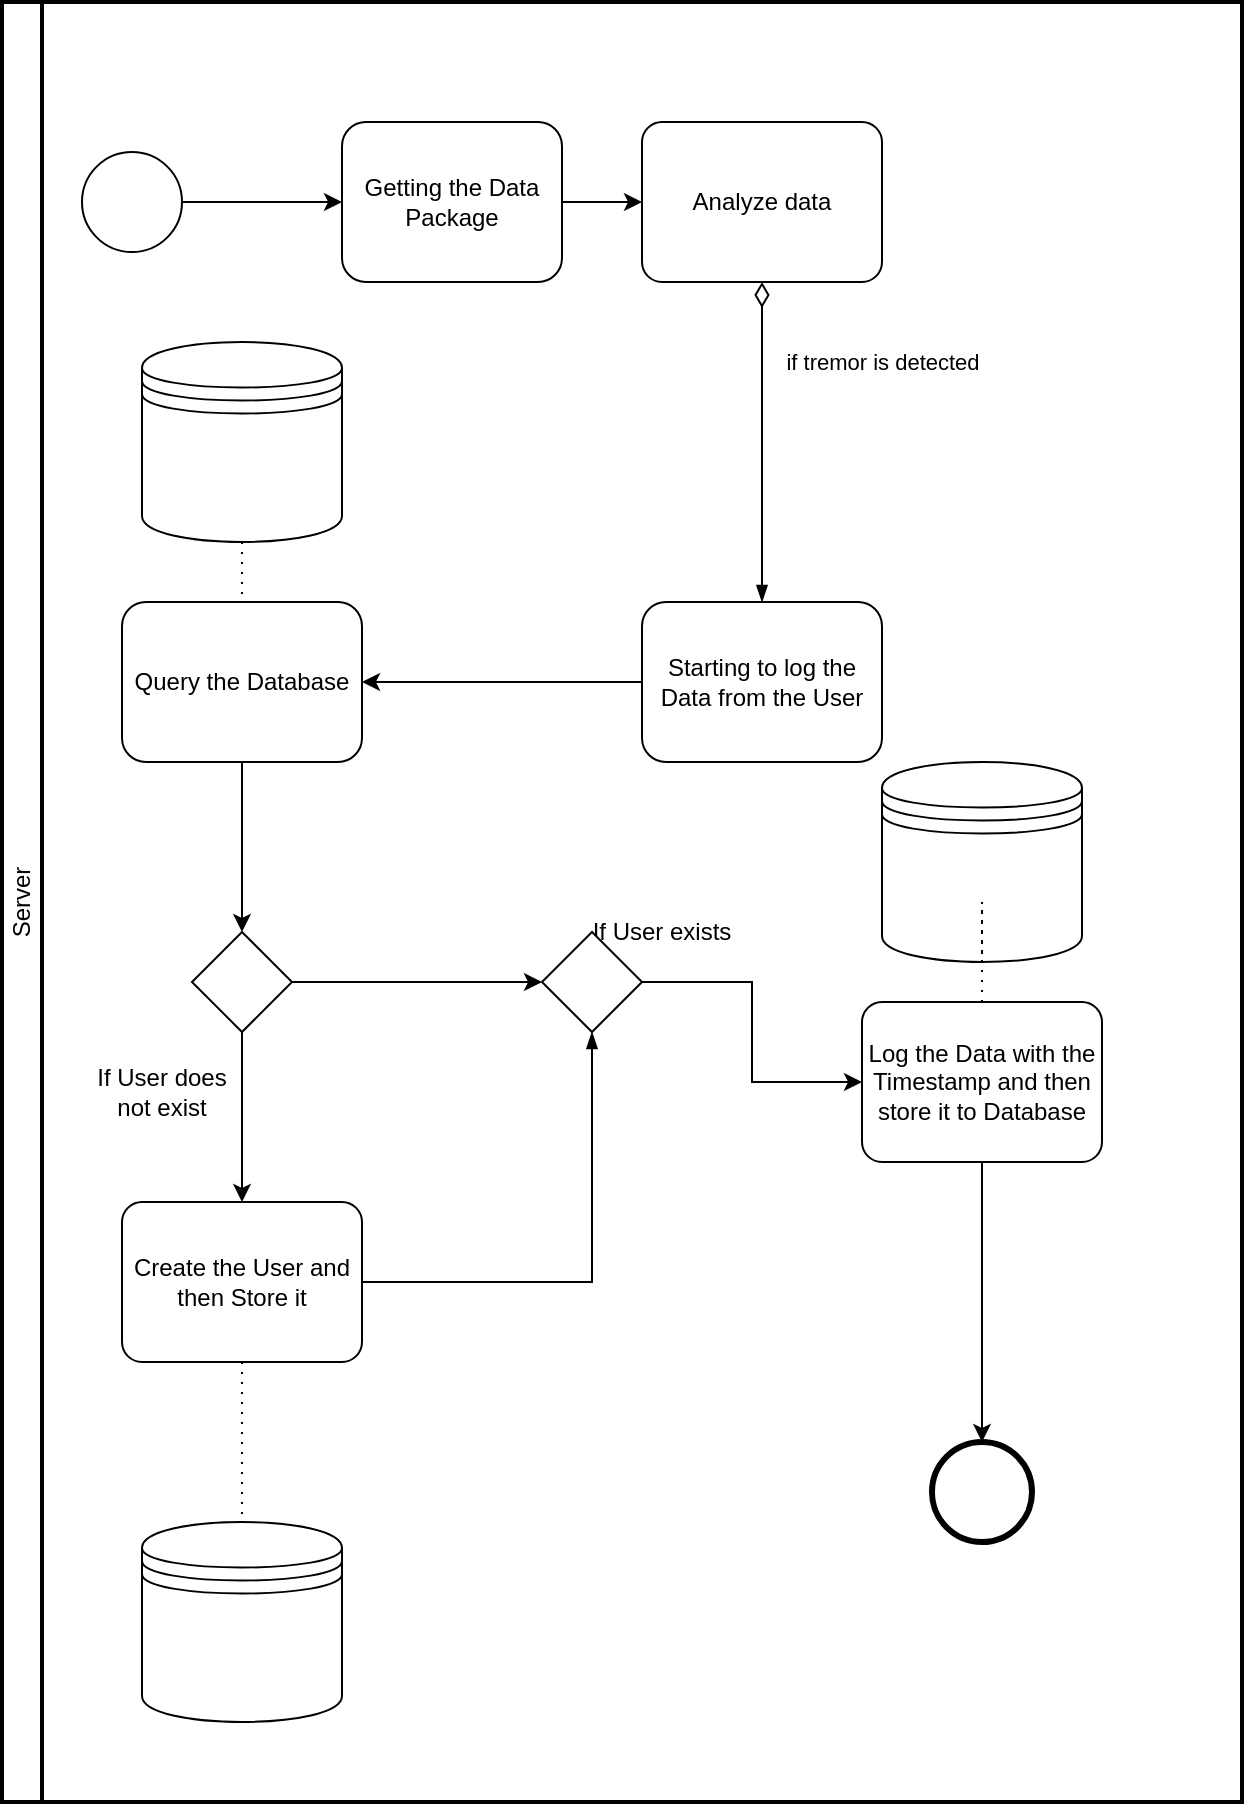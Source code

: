 <mxfile version="24.7.17">
  <diagram name="Page-1" id="2a216829-ef6e-dabb-86c1-c78162f3ba2b">
    <mxGraphModel dx="1728" dy="997" grid="1" gridSize="10" guides="1" tooltips="1" connect="1" arrows="1" fold="1" page="1" pageScale="1" pageWidth="850" pageHeight="1100" background="none" math="0" shadow="0">
      <root>
        <mxCell id="0" />
        <mxCell id="1" parent="0" />
        <mxCell id="uRt4ydXFZHyDb3UG5_cy-47" value="Server" style="swimlane;html=1;startSize=20;fontStyle=0;collapsible=0;horizontal=0;swimlaneLine=1;swimlaneFillColor=#ffffff;strokeWidth=2;whiteSpace=wrap;" vertex="1" parent="1">
          <mxGeometry x="115" y="90" width="620" height="900" as="geometry" />
        </mxCell>
        <mxCell id="uRt4ydXFZHyDb3UG5_cy-52" style="edgeStyle=orthogonalEdgeStyle;rounded=0;orthogonalLoop=1;jettySize=auto;html=1;exitX=1;exitY=0.5;exitDx=0;exitDy=0;" edge="1" parent="uRt4ydXFZHyDb3UG5_cy-47" source="7a84cebc1def654-1" target="7a84cebc1def654-2">
          <mxGeometry relative="1" as="geometry" />
        </mxCell>
        <mxCell id="7a84cebc1def654-1" value="" style="shape=mxgraph.bpmn.shape;html=1;verticalLabelPosition=bottom;labelBackgroundColor=#ffffff;verticalAlign=top;perimeter=ellipsePerimeter;outline=standard;symbol=general;" parent="uRt4ydXFZHyDb3UG5_cy-47" vertex="1">
          <mxGeometry x="40" y="75" width="50" height="50" as="geometry" />
        </mxCell>
        <mxCell id="uRt4ydXFZHyDb3UG5_cy-56" style="edgeStyle=orthogonalEdgeStyle;rounded=0;orthogonalLoop=1;jettySize=auto;html=1;" edge="1" parent="uRt4ydXFZHyDb3UG5_cy-47" source="7a84cebc1def654-2" target="uRt4ydXFZHyDb3UG5_cy-55">
          <mxGeometry relative="1" as="geometry" />
        </mxCell>
        <mxCell id="7a84cebc1def654-2" value="Getting the Data Package" style="shape=ext;rounded=1;html=1;whiteSpace=wrap;" parent="uRt4ydXFZHyDb3UG5_cy-47" vertex="1">
          <mxGeometry x="170" y="60" width="110" height="80" as="geometry" />
        </mxCell>
        <mxCell id="uRt4ydXFZHyDb3UG5_cy-55" value="Analyze data" style="points=[[0.25,0,0],[0.5,0,0],[0.75,0,0],[1,0.25,0],[1,0.5,0],[1,0.75,0],[0.75,1,0],[0.5,1,0],[0.25,1,0],[0,0.75,0],[0,0.5,0],[0,0.25,0]];shape=mxgraph.bpmn.task;whiteSpace=wrap;rectStyle=rounded;size=10;html=1;container=1;expand=0;collapsible=0;taskMarker=abstract;" vertex="1" parent="uRt4ydXFZHyDb3UG5_cy-47">
          <mxGeometry x="320" y="60" width="120" height="80" as="geometry" />
        </mxCell>
        <mxCell id="7a84cebc1def654-3" value="Starting to log the Data from the User" style="shape=ext;rounded=1;html=1;whiteSpace=wrap;" parent="uRt4ydXFZHyDb3UG5_cy-47" vertex="1">
          <mxGeometry x="320" y="300" width="120" height="80" as="geometry" />
        </mxCell>
        <mxCell id="uRt4ydXFZHyDb3UG5_cy-57" value="" style="edgeStyle=elbowEdgeStyle;fontSize=12;html=1;endArrow=blockThin;endFill=1;startArrow=diamondThin;startFill=0;endSize=6;startSize=10;rounded=0;exitX=0.5;exitY=1;exitDx=0;exitDy=0;exitPerimeter=0;entryX=0.5;entryY=0;entryDx=0;entryDy=0;" edge="1" parent="uRt4ydXFZHyDb3UG5_cy-47" source="uRt4ydXFZHyDb3UG5_cy-55" target="7a84cebc1def654-3">
          <mxGeometry width="160" relative="1" as="geometry">
            <mxPoint x="370" y="370" as="sourcePoint" />
            <mxPoint x="830" y="570" as="targetPoint" />
          </mxGeometry>
        </mxCell>
        <mxCell id="uRt4ydXFZHyDb3UG5_cy-58" value="if tremor is detected" style="edgeLabel;html=1;align=center;verticalAlign=middle;resizable=0;points=[];" vertex="1" connectable="0" parent="uRt4ydXFZHyDb3UG5_cy-57">
          <mxGeometry x="-0.503" y="-1" relative="1" as="geometry">
            <mxPoint x="61" as="offset" />
          </mxGeometry>
        </mxCell>
        <mxCell id="uRt4ydXFZHyDb3UG5_cy-66" style="edgeStyle=orthogonalEdgeStyle;rounded=0;orthogonalLoop=1;jettySize=auto;html=1;entryX=0.5;entryY=0;entryDx=0;entryDy=0;entryPerimeter=0;" edge="1" parent="uRt4ydXFZHyDb3UG5_cy-47" source="uRt4ydXFZHyDb3UG5_cy-59" target="uRt4ydXFZHyDb3UG5_cy-68">
          <mxGeometry relative="1" as="geometry">
            <mxPoint x="240" y="450" as="targetPoint" />
          </mxGeometry>
        </mxCell>
        <mxCell id="uRt4ydXFZHyDb3UG5_cy-59" value="Query the Database" style="shape=ext;rounded=1;html=1;whiteSpace=wrap;" vertex="1" parent="uRt4ydXFZHyDb3UG5_cy-47">
          <mxGeometry x="60" y="300" width="120" height="80" as="geometry" />
        </mxCell>
        <mxCell id="uRt4ydXFZHyDb3UG5_cy-60" value="" style="edgeStyle=orthogonalEdgeStyle;rounded=0;orthogonalLoop=1;jettySize=auto;html=1;" edge="1" parent="uRt4ydXFZHyDb3UG5_cy-47" source="7a84cebc1def654-3" target="uRt4ydXFZHyDb3UG5_cy-59">
          <mxGeometry relative="1" as="geometry" />
        </mxCell>
        <mxCell id="7a84cebc1def654-26" value="" style="shape=mxgraph.bpmn.shape;html=1;verticalLabelPosition=bottom;labelBackgroundColor=#ffffff;verticalAlign=top;perimeter=ellipsePerimeter;outline=end;symbol=general;" parent="uRt4ydXFZHyDb3UG5_cy-47" vertex="1">
          <mxGeometry x="465" y="720" width="50" height="50" as="geometry" />
        </mxCell>
        <mxCell id="uRt4ydXFZHyDb3UG5_cy-61" value="" style="shape=datastore;html=1;labelPosition=center;verticalLabelPosition=bottom;align=center;verticalAlign=top;" vertex="1" parent="uRt4ydXFZHyDb3UG5_cy-47">
          <mxGeometry x="70" y="170" width="100" height="100" as="geometry" />
        </mxCell>
        <mxCell id="uRt4ydXFZHyDb3UG5_cy-62" value="" style="edgeStyle=elbowEdgeStyle;fontSize=12;html=1;endFill=0;startFill=0;endSize=6;startSize=6;dashed=1;dashPattern=1 4;endArrow=none;startArrow=none;rounded=0;exitX=0.5;exitY=1;exitDx=0;exitDy=0;" edge="1" parent="uRt4ydXFZHyDb3UG5_cy-47" source="uRt4ydXFZHyDb3UG5_cy-61" target="uRt4ydXFZHyDb3UG5_cy-59">
          <mxGeometry width="160" relative="1" as="geometry">
            <mxPoint x="680" y="440" as="sourcePoint" />
            <mxPoint x="840" y="440" as="targetPoint" />
          </mxGeometry>
        </mxCell>
        <mxCell id="uRt4ydXFZHyDb3UG5_cy-69" style="edgeStyle=orthogonalEdgeStyle;rounded=0;orthogonalLoop=1;jettySize=auto;html=1;entryX=0;entryY=0.5;entryDx=0;entryDy=0;entryPerimeter=0;" edge="1" parent="uRt4ydXFZHyDb3UG5_cy-47" source="uRt4ydXFZHyDb3UG5_cy-68" target="uRt4ydXFZHyDb3UG5_cy-77">
          <mxGeometry relative="1" as="geometry">
            <mxPoint x="410" y="485" as="targetPoint" />
          </mxGeometry>
        </mxCell>
        <mxCell id="uRt4ydXFZHyDb3UG5_cy-72" style="edgeStyle=orthogonalEdgeStyle;rounded=0;orthogonalLoop=1;jettySize=auto;html=1;entryX=0.5;entryY=0;entryDx=0;entryDy=0;entryPerimeter=0;" edge="1" parent="uRt4ydXFZHyDb3UG5_cy-47" source="uRt4ydXFZHyDb3UG5_cy-68" target="uRt4ydXFZHyDb3UG5_cy-73">
          <mxGeometry relative="1" as="geometry">
            <mxPoint x="240" y="610" as="targetPoint" />
          </mxGeometry>
        </mxCell>
        <mxCell id="uRt4ydXFZHyDb3UG5_cy-68" value="" style="points=[[0.25,0.25,0],[0.5,0,0],[0.75,0.25,0],[1,0.5,0],[0.75,0.75,0],[0.5,1,0],[0.25,0.75,0],[0,0.5,0]];shape=mxgraph.bpmn.gateway2;html=1;verticalLabelPosition=bottom;labelBackgroundColor=#ffffff;verticalAlign=top;align=center;perimeter=rhombusPerimeter;outlineConnect=0;outline=none;symbol=none;" vertex="1" parent="uRt4ydXFZHyDb3UG5_cy-47">
          <mxGeometry x="95" y="465" width="50" height="50" as="geometry" />
        </mxCell>
        <mxCell id="uRt4ydXFZHyDb3UG5_cy-70" value="If User exists" style="text;html=1;strokeColor=none;fillColor=none;align=center;verticalAlign=middle;whiteSpace=wrap;rounded=0;" vertex="1" parent="uRt4ydXFZHyDb3UG5_cy-47">
          <mxGeometry x="290" y="450" width="80" height="30" as="geometry" />
        </mxCell>
        <mxCell id="uRt4ydXFZHyDb3UG5_cy-73" value="Create the User and then Store it" style="points=[[0.25,0,0],[0.5,0,0],[0.75,0,0],[1,0.25,0],[1,0.5,0],[1,0.75,0],[0.75,1,0],[0.5,1,0],[0.25,1,0],[0,0.75,0],[0,0.5,0],[0,0.25,0]];shape=mxgraph.bpmn.task;whiteSpace=wrap;rectStyle=rounded;size=10;html=1;container=1;expand=0;collapsible=0;taskMarker=abstract;" vertex="1" parent="uRt4ydXFZHyDb3UG5_cy-47">
          <mxGeometry x="60" y="600" width="120" height="80" as="geometry" />
        </mxCell>
        <mxCell id="uRt4ydXFZHyDb3UG5_cy-74" value="If User does not exist" style="text;html=1;strokeColor=none;fillColor=none;align=center;verticalAlign=middle;whiteSpace=wrap;rounded=0;" vertex="1" parent="uRt4ydXFZHyDb3UG5_cy-47">
          <mxGeometry x="40" y="530" width="80" height="30" as="geometry" />
        </mxCell>
        <mxCell id="uRt4ydXFZHyDb3UG5_cy-75" value="" style="shape=datastore;html=1;labelPosition=center;verticalLabelPosition=bottom;align=center;verticalAlign=top;" vertex="1" parent="uRt4ydXFZHyDb3UG5_cy-47">
          <mxGeometry x="70" y="760" width="100" height="100" as="geometry" />
        </mxCell>
        <mxCell id="uRt4ydXFZHyDb3UG5_cy-76" value="" style="edgeStyle=elbowEdgeStyle;fontSize=12;html=1;endFill=0;startFill=0;endSize=6;startSize=6;dashed=1;dashPattern=1 4;endArrow=none;startArrow=none;rounded=0;exitX=0.5;exitY=1;exitDx=0;exitDy=0;exitPerimeter=0;entryX=0.5;entryY=0;entryDx=0;entryDy=0;" edge="1" parent="uRt4ydXFZHyDb3UG5_cy-47" source="uRt4ydXFZHyDb3UG5_cy-73" target="uRt4ydXFZHyDb3UG5_cy-75">
          <mxGeometry width="160" relative="1" as="geometry">
            <mxPoint x="670" y="450" as="sourcePoint" />
            <mxPoint x="830" y="450" as="targetPoint" />
          </mxGeometry>
        </mxCell>
        <mxCell id="uRt4ydXFZHyDb3UG5_cy-80" style="edgeStyle=orthogonalEdgeStyle;rounded=0;orthogonalLoop=1;jettySize=auto;html=1;" edge="1" parent="uRt4ydXFZHyDb3UG5_cy-47" source="uRt4ydXFZHyDb3UG5_cy-77" target="uRt4ydXFZHyDb3UG5_cy-79">
          <mxGeometry relative="1" as="geometry" />
        </mxCell>
        <mxCell id="uRt4ydXFZHyDb3UG5_cy-77" value="" style="points=[[0.25,0.25,0],[0.5,0,0],[0.75,0.25,0],[1,0.5,0],[0.75,0.75,0],[0.5,1,0],[0.25,0.75,0],[0,0.5,0]];shape=mxgraph.bpmn.gateway2;html=1;verticalLabelPosition=bottom;labelBackgroundColor=#ffffff;verticalAlign=top;align=center;perimeter=rhombusPerimeter;outlineConnect=0;outline=none;symbol=none;" vertex="1" parent="uRt4ydXFZHyDb3UG5_cy-47">
          <mxGeometry x="270" y="465" width="50" height="50" as="geometry" />
        </mxCell>
        <mxCell id="uRt4ydXFZHyDb3UG5_cy-78" value="" style="edgeStyle=elbowEdgeStyle;fontSize=12;html=1;endArrow=blockThin;endFill=1;rounded=0;exitX=1;exitY=0.5;exitDx=0;exitDy=0;exitPerimeter=0;entryX=0.5;entryY=1;entryDx=0;entryDy=0;entryPerimeter=0;" edge="1" parent="uRt4ydXFZHyDb3UG5_cy-47" source="uRt4ydXFZHyDb3UG5_cy-73" target="uRt4ydXFZHyDb3UG5_cy-77">
          <mxGeometry width="160" relative="1" as="geometry">
            <mxPoint x="670" y="450" as="sourcePoint" />
            <mxPoint x="830" y="450" as="targetPoint" />
            <Array as="points">
              <mxPoint x="295" y="570" />
            </Array>
          </mxGeometry>
        </mxCell>
        <mxCell id="uRt4ydXFZHyDb3UG5_cy-83" style="edgeStyle=orthogonalEdgeStyle;rounded=0;orthogonalLoop=1;jettySize=auto;html=1;" edge="1" parent="uRt4ydXFZHyDb3UG5_cy-47" source="uRt4ydXFZHyDb3UG5_cy-79" target="7a84cebc1def654-26">
          <mxGeometry relative="1" as="geometry" />
        </mxCell>
        <mxCell id="uRt4ydXFZHyDb3UG5_cy-79" value="Log the Data with the Timestamp and then store it to Database" style="points=[[0.25,0,0],[0.5,0,0],[0.75,0,0],[1,0.25,0],[1,0.5,0],[1,0.75,0],[0.75,1,0],[0.5,1,0],[0.25,1,0],[0,0.75,0],[0,0.5,0],[0,0.25,0]];shape=mxgraph.bpmn.task;whiteSpace=wrap;rectStyle=rounded;size=10;html=1;container=1;expand=0;collapsible=0;taskMarker=abstract;" vertex="1" parent="uRt4ydXFZHyDb3UG5_cy-47">
          <mxGeometry x="430" y="500" width="120" height="80" as="geometry" />
        </mxCell>
        <mxCell id="uRt4ydXFZHyDb3UG5_cy-81" value="" style="shape=datastore;html=1;labelPosition=center;verticalLabelPosition=bottom;align=center;verticalAlign=top;" vertex="1" parent="uRt4ydXFZHyDb3UG5_cy-47">
          <mxGeometry x="440" y="380" width="100" height="100" as="geometry" />
        </mxCell>
        <mxCell id="uRt4ydXFZHyDb3UG5_cy-82" value="" style="edgeStyle=elbowEdgeStyle;fontSize=12;html=1;endFill=0;startFill=0;endSize=6;startSize=6;dashed=1;dashPattern=1 4;endArrow=none;startArrow=none;rounded=0;entryX=0.5;entryY=1;entryDx=0;entryDy=0;" edge="1" parent="uRt4ydXFZHyDb3UG5_cy-47" target="uRt4ydXFZHyDb3UG5_cy-81">
          <mxGeometry width="160" relative="1" as="geometry">
            <mxPoint x="490" y="500" as="sourcePoint" />
            <mxPoint x="830" y="440" as="targetPoint" />
            <Array as="points">
              <mxPoint x="490" y="450" />
            </Array>
          </mxGeometry>
        </mxCell>
      </root>
    </mxGraphModel>
  </diagram>
</mxfile>
